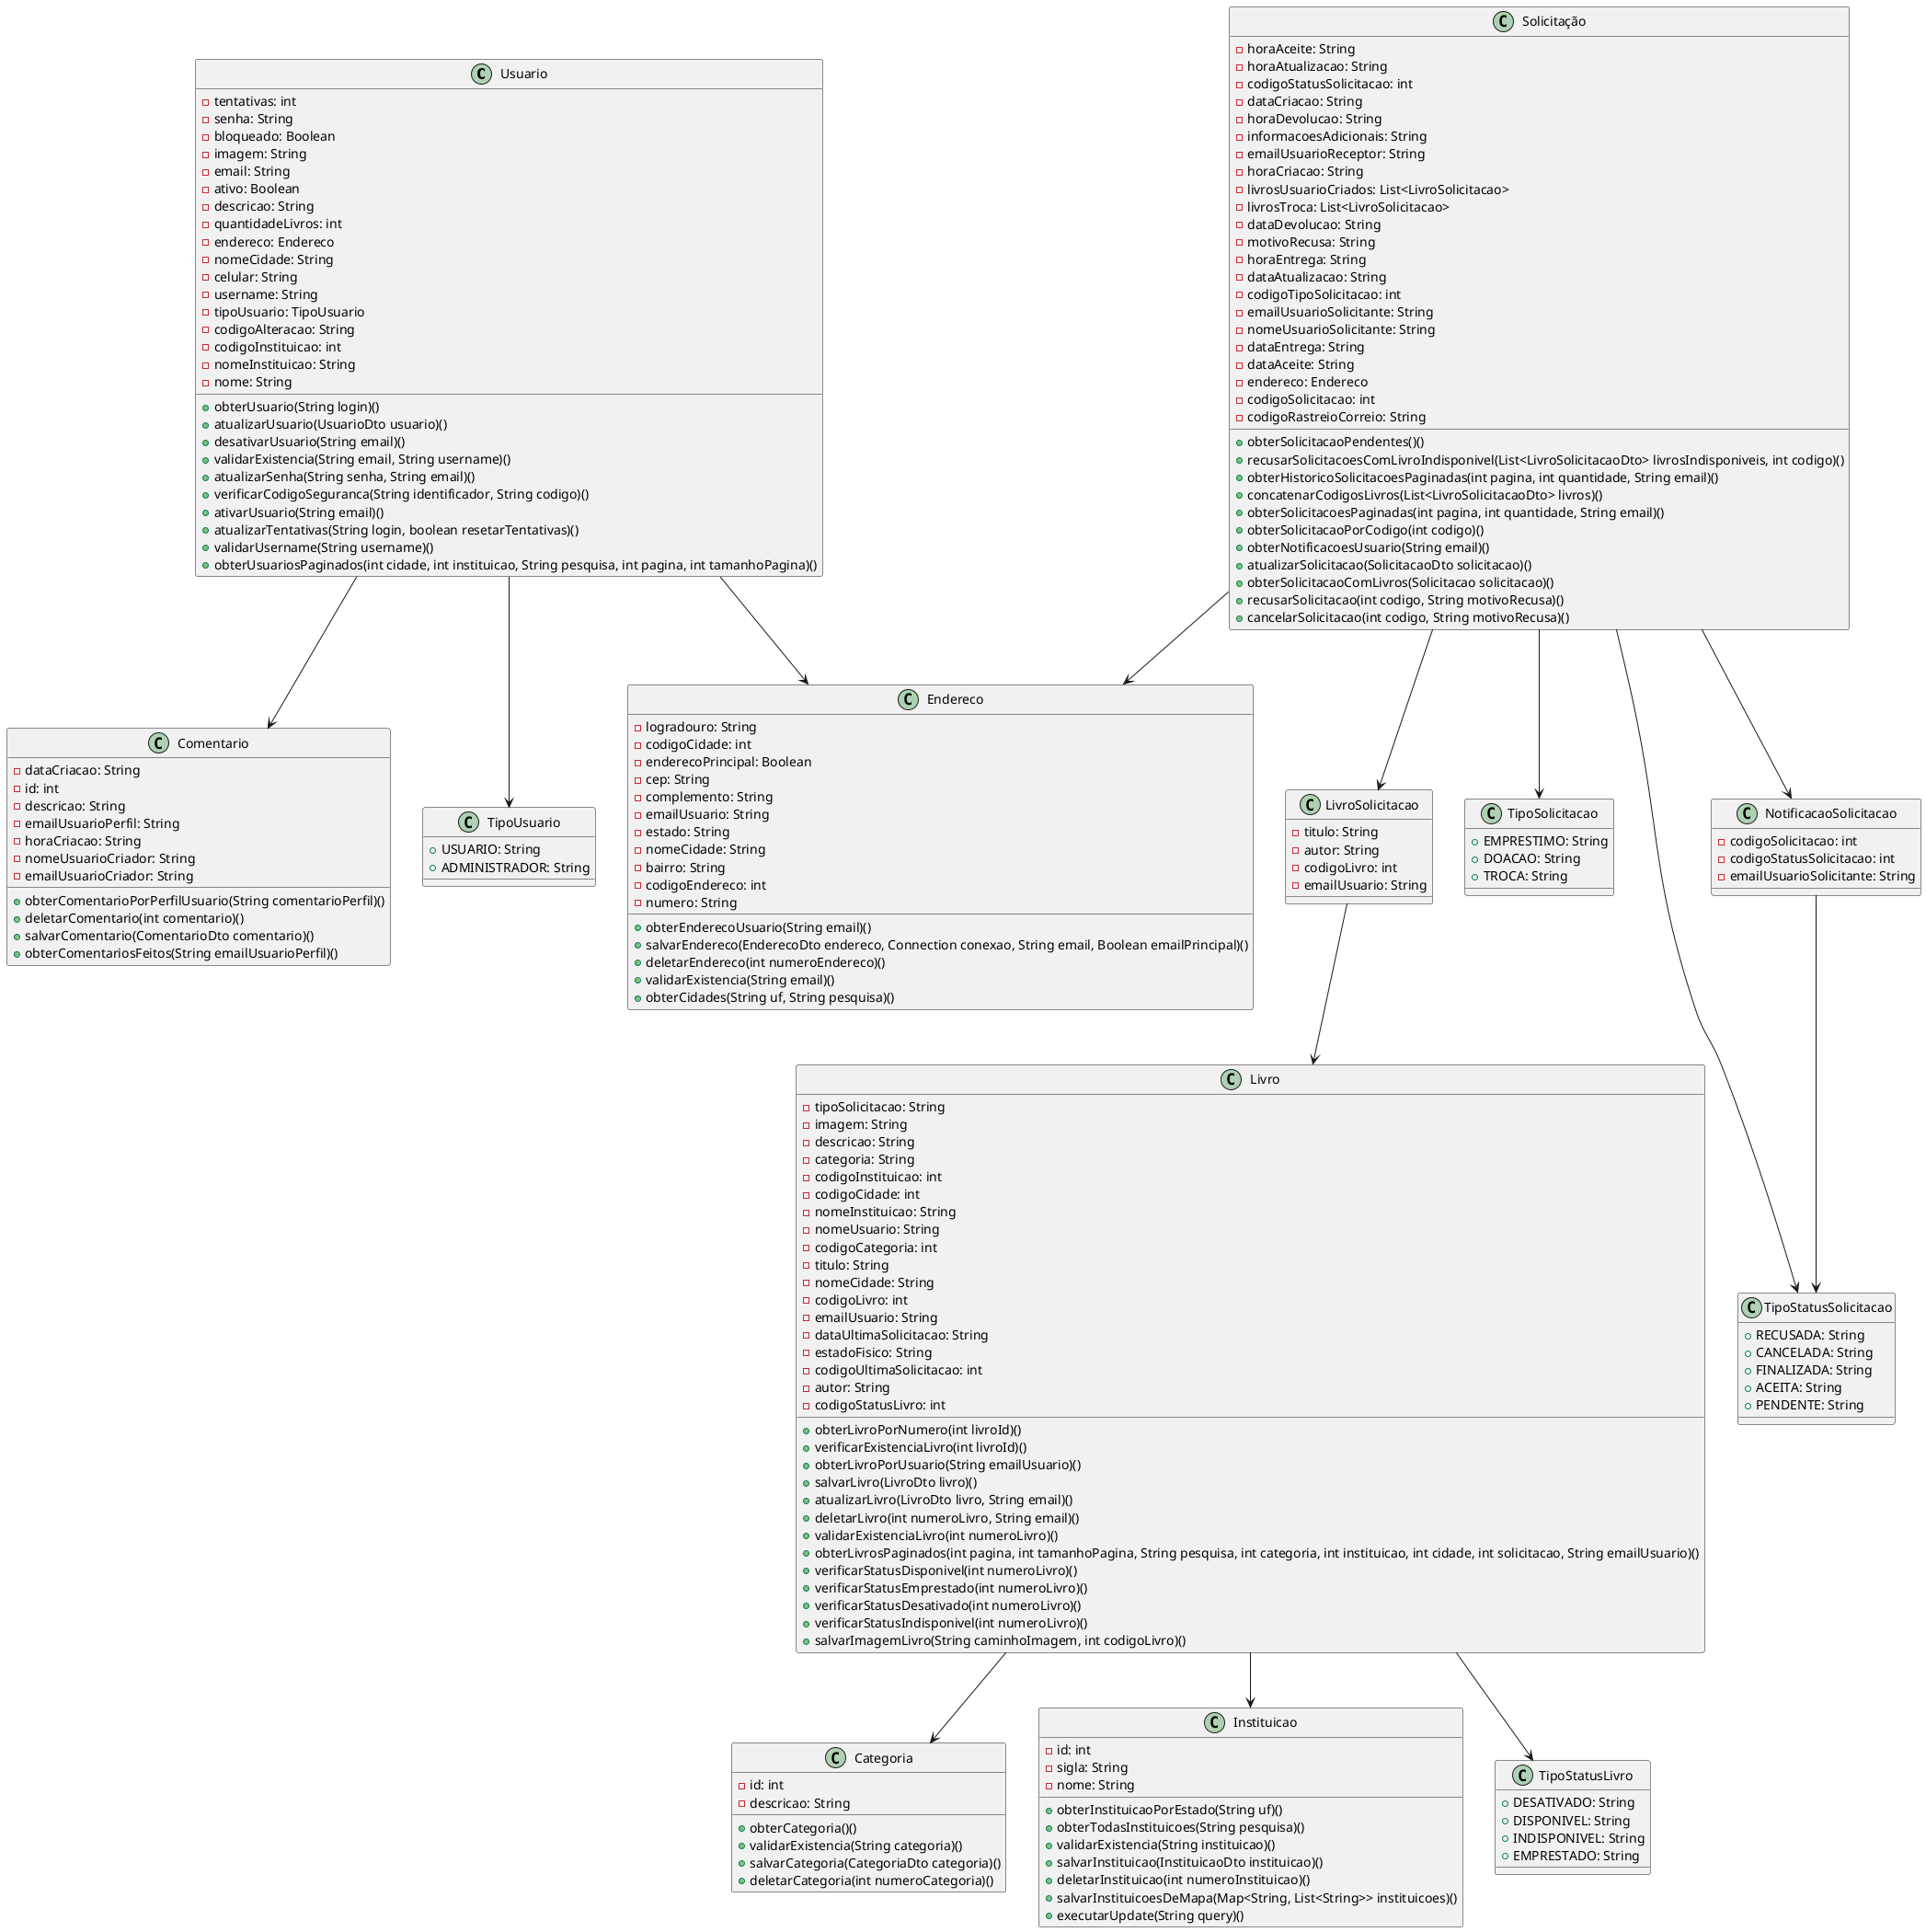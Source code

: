 @startuml

class Usuario {
    -tentativas: int
    -senha: String
    -bloqueado: Boolean
    -imagem: String
    -email: String
    -ativo: Boolean
    -descricao: String
    -quantidadeLivros: int
    -endereco: Endereco
    -nomeCidade: String
    -celular: String
    -username: String
    -tipoUsuario: TipoUsuario
    -codigoAlteracao: String
    -codigoInstituicao: int
    -nomeInstituicao: String
    -nome: String
    +obterUsuario(String login)()
    +atualizarUsuario(UsuarioDto usuario)()
    +desativarUsuario(String email)()
    +validarExistencia(String email, String username)()
    +atualizarSenha(String senha, String email)()
    +verificarCodigoSeguranca(String identificador, String codigo)()
    +ativarUsuario(String email)()
    +atualizarTentativas(String login, boolean resetarTentativas)()
    +validarUsername(String username)()
    +obterUsuariosPaginados(int cidade, int instituicao, String pesquisa, int pagina, int tamanhoPagina)()
}

class Solicitação {
    -horaAceite: String
    -horaAtualizacao: String
    -codigoStatusSolicitacao: int
    -dataCriacao: String
    -horaDevolucao: String
    -informacoesAdicionais: String
    -emailUsuarioReceptor: String
    -horaCriacao: String
    -livrosUsuarioCriados: List<LivroSolicitacao>
    -livrosTroca: List<LivroSolicitacao>
    -dataDevolucao: String
    -motivoRecusa: String
    -horaEntrega: String
    -dataAtualizacao: String
    -codigoTipoSolicitacao: int
    -emailUsuarioSolicitante: String
    -nomeUsuarioSolicitante: String
    -dataEntrega: String
    -dataAceite: String
    -endereco: Endereco
    -codigoSolicitacao: int
    -codigoRastreioCorreio: String
    +obterSolicitacaoPendentes()()
    +recusarSolicitacoesComLivroIndisponivel(List<LivroSolicitacaoDto> livrosIndisponiveis, int codigo)()
    +obterHistoricoSolicitacoesPaginadas(int pagina, int quantidade, String email)()
    +concatenarCodigosLivros(List<LivroSolicitacaoDto> livros)()
    +obterSolicitacoesPaginadas(int pagina, int quantidade, String email)()
    +obterSolicitacaoPorCodigo(int codigo)()
    +obterNotificacoesUsuario(String email)()
    +atualizarSolicitacao(SolicitacaoDto solicitacao)()
    +obterSolicitacaoComLivros(Solicitacao solicitacao)()
    +recusarSolicitacao(int codigo, String motivoRecusa)()
    +cancelarSolicitacao(int codigo, String motivoRecusa)()
}

class Livro {
    -tipoSolicitacao: String
    -imagem: String
    -descricao: String
    -categoria: String
    -codigoInstituicao: int
    -codigoCidade: int
    -nomeInstituicao: String
    -nomeUsuario: String
    -codigoCategoria: int
    -titulo: String
    -nomeCidade: String
    -codigoLivro: int
    -emailUsuario: String
    -dataUltimaSolicitacao: String
    -estadoFisico: String
    -codigoUltimaSolicitacao: int
    -autor: String
    -codigoStatusLivro: int
    +obterLivroPorNumero(int livroId)()
    +verificarExistenciaLivro(int livroId)()
    +obterLivroPorUsuario(String emailUsuario)()
    +salvarLivro(LivroDto livro)()
    +atualizarLivro(LivroDto livro, String email)()
    +deletarLivro(int numeroLivro, String email)()
    +validarExistenciaLivro(int numeroLivro)()
    +obterLivrosPaginados(int pagina, int tamanhoPagina, String pesquisa, int categoria, int instituicao, int cidade, int solicitacao, String emailUsuario)()
    +verificarStatusDisponivel(int numeroLivro)()
    +verificarStatusEmprestado(int numeroLivro)()
    +verificarStatusDesativado(int numeroLivro)()
    +verificarStatusIndisponivel(int numeroLivro)()
    +salvarImagemLivro(String caminhoImagem, int codigoLivro)()
}

class LivroSolicitacao {
    -titulo: String
    -autor: String
    -codigoLivro: int
    -emailUsuario: String
}

class Endereco {
    -logradouro: String
    -codigoCidade: int
    -enderecoPrincipal: Boolean
    -cep: String
    -complemento: String
    -emailUsuario: String
    -estado: String
    -nomeCidade: String
    -bairro: String
    -codigoEndereco: int
    -numero: String
    +obterEnderecoUsuario(String email)()
    +salvarEndereco(EnderecoDto endereco, Connection conexao, String email, Boolean emailPrincipal)()
    +deletarEndereco(int numeroEndereco)()
    +validarExistencia(String email)()
    +obterCidades(String uf, String pesquisa)()
}

class Categoria {
    -id: int
    -descricao: String
    +obterCategoria()()
    +validarExistencia(String categoria)()
    +salvarCategoria(CategoriaDto categoria)()
    +deletarCategoria(int numeroCategoria)()
}

class Instituicao {
    -id: int
    -sigla: String
    -nome: String
    +obterInstituicaoPorEstado(String uf)()
    +obterTodasInstituicoes(String pesquisa)()
    +validarExistencia(String instituicao)()
    +salvarInstituicao(InstituicaoDto instituicao)()
    +deletarInstituicao(int numeroInstituicao)()
    +salvarInstituicoesDeMapa(Map<String, List<String>> instituicoes)()
    +executarUpdate(String query)()
}

class Comentario {
    -dataCriacao: String
    -id: int
    -descricao: String
    -emailUsuarioPerfil: String
    -horaCriacao: String
    -nomeUsuarioCriador: String
    -emailUsuarioCriador: String
    +obterComentarioPorPerfilUsuario(String comentarioPerfil)()
    +deletarComentario(int comentario)()
    +salvarComentario(ComentarioDto comentario)()
    +obterComentariosFeitos(String emailUsuarioPerfil)()
}

class TipoSolicitacao {
    +EMPRESTIMO: String
    +DOACAO: String
    +TROCA: String
}

class TipoUsuario {
    +USUARIO: String
    +ADMINISTRADOR: String
}

class TipoStatusLivro {
    +DESATIVADO: String
    +DISPONIVEL: String
    +INDISPONIVEL: String
    +EMPRESTADO: String
}

class TipoStatusSolicitacao {
    +RECUSADA: String
    +CANCELADA: String
    +FINALIZADA: String
    +ACEITA: String
    +PENDENTE: String
}

class NotificacaoSolicitacao {
    -codigoSolicitacao: int
    -codigoStatusSolicitacao: int
    -emailUsuarioSolicitante: String
}


Usuario --> Endereco
Solicitação --> LivroSolicitacao
LivroSolicitacao --> Livro
Solicitação --> Endereco
Livro --> Categoria
Livro --> Instituicao
Usuario --> Comentario
Solicitação --> TipoSolicitacao
Usuario --> TipoUsuario
Livro --> TipoStatusLivro
Solicitação --> TipoStatusSolicitacao
Solicitação --> NotificacaoSolicitacao
NotificacaoSolicitacao --> TipoStatusSolicitacao


@enduml
